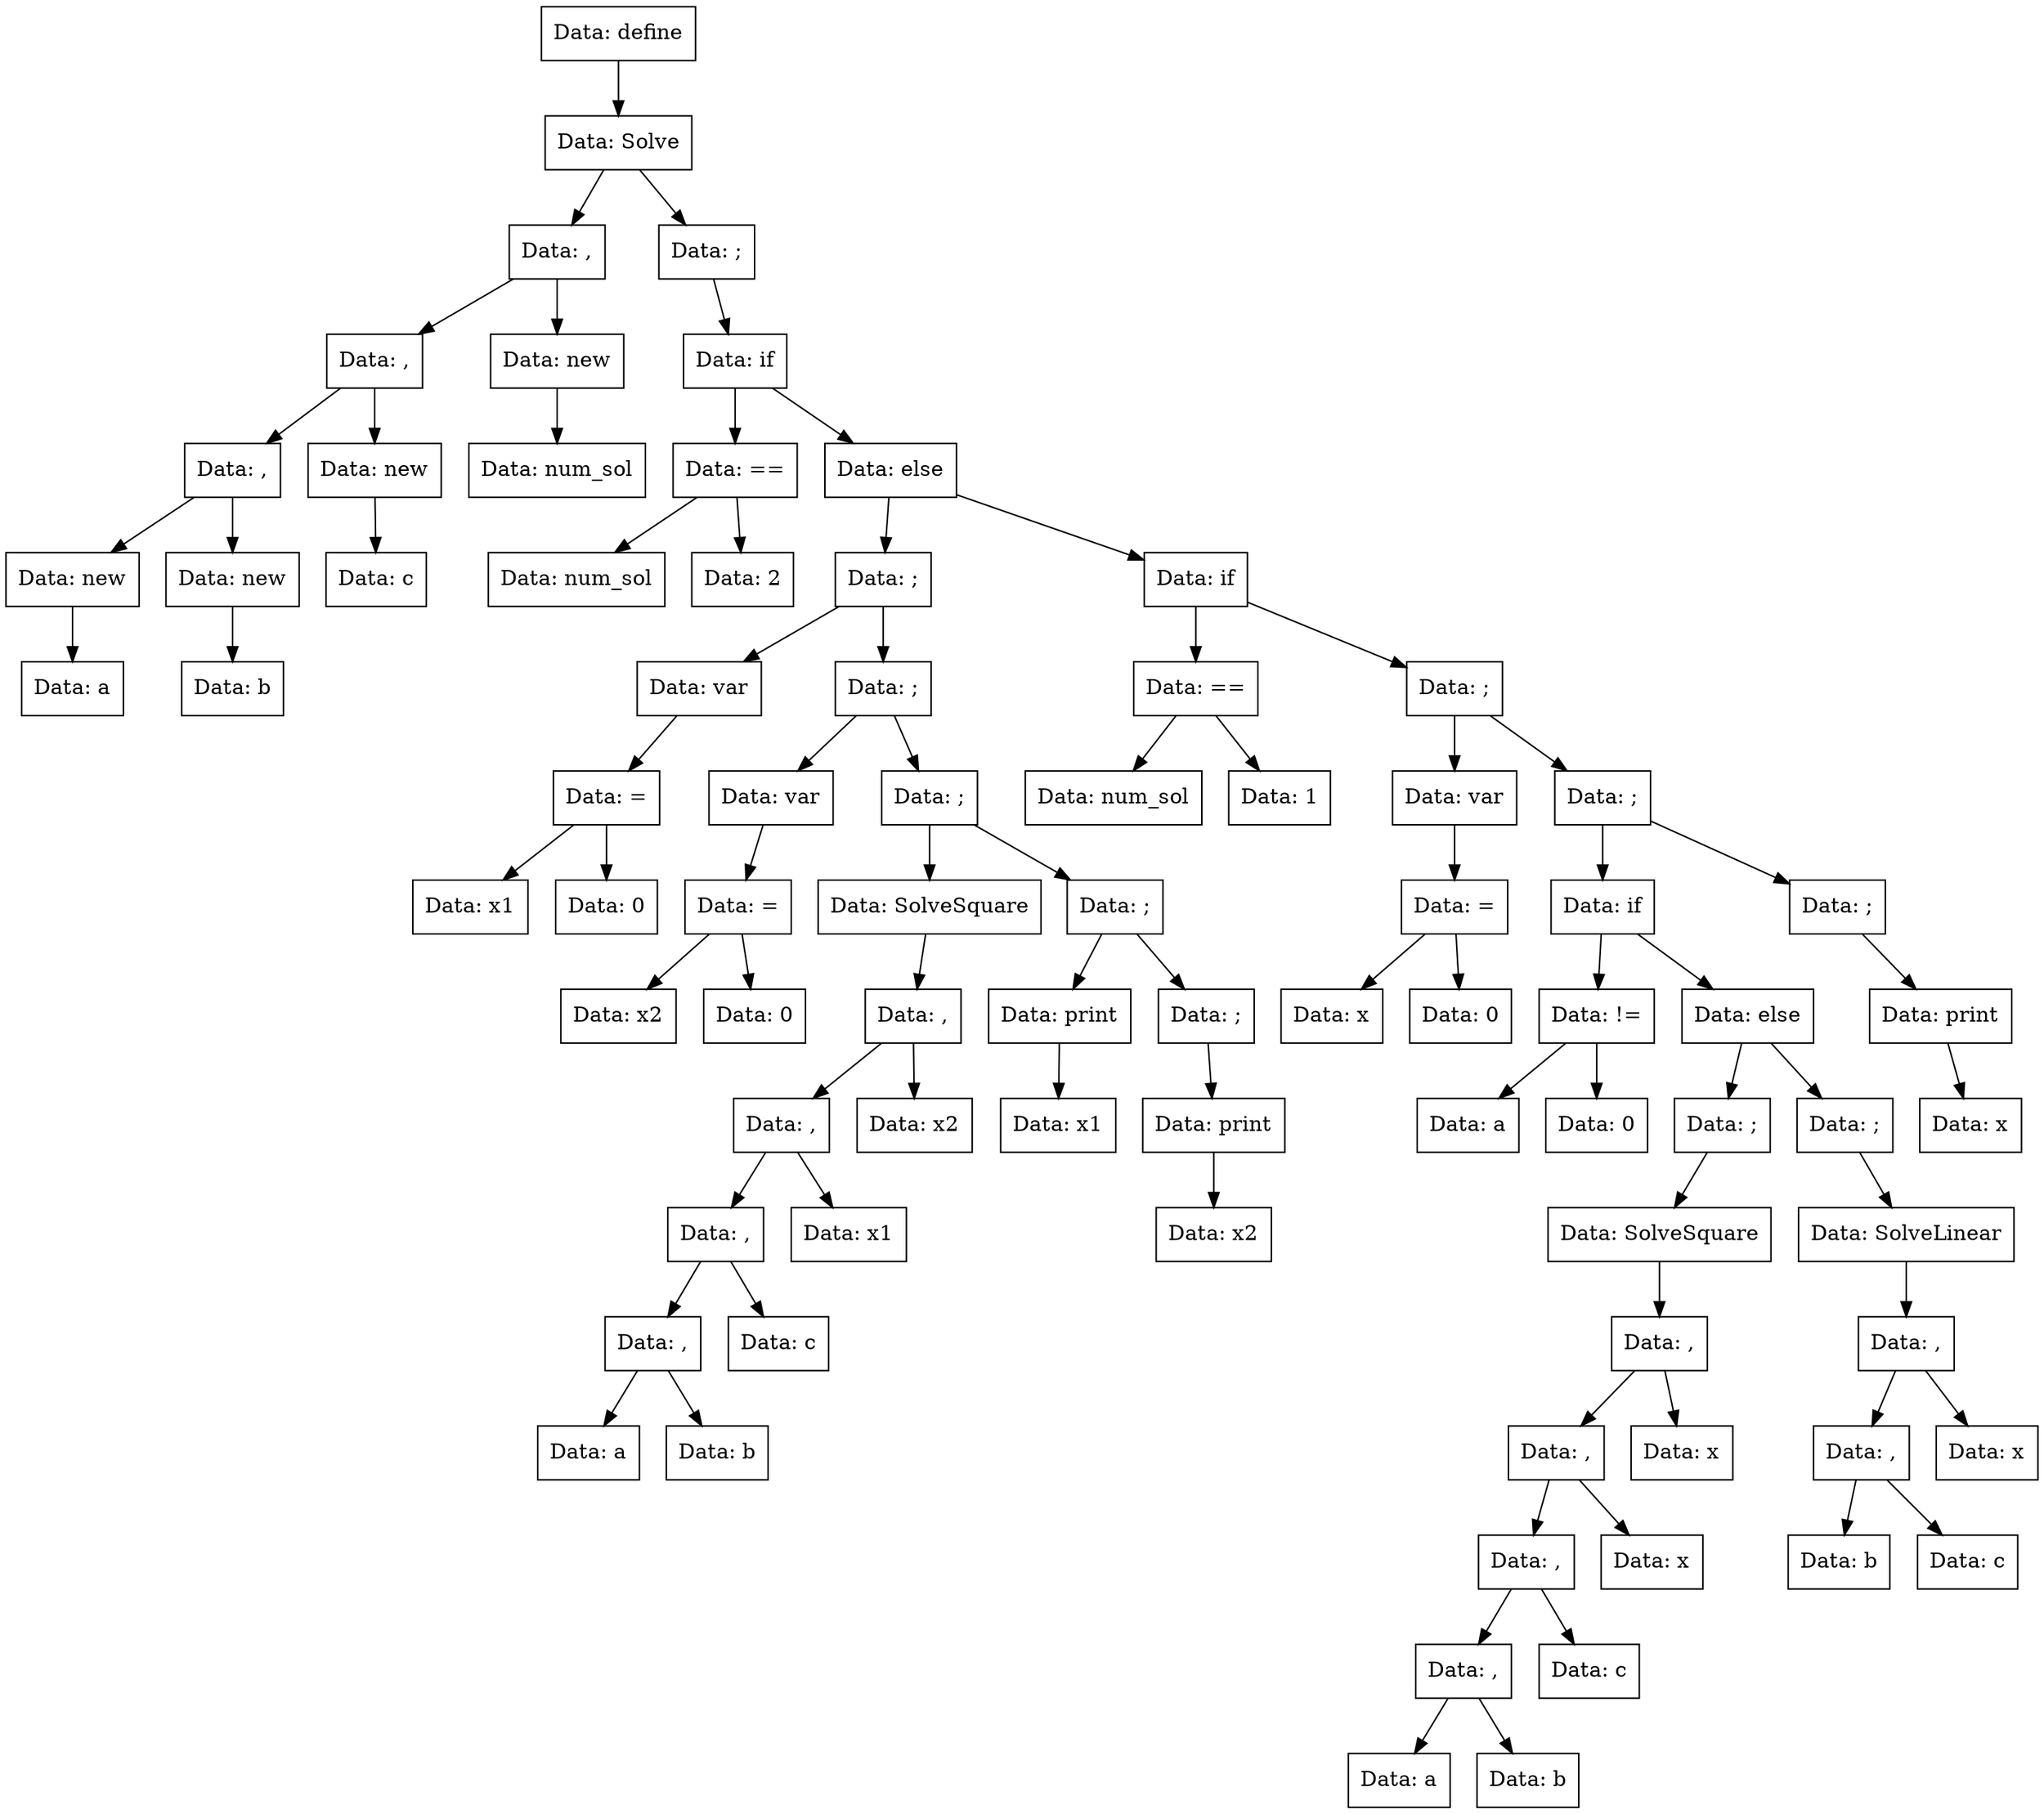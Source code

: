 digraph Solve{
Node0x562fe48889d0[shape="record", label="Data: define"];
Node0x562fe4888980[shape="record", label="Data: Solve"];
Node0x562fe48890b0[shape="record", label="Data: ,"];
Node0x562fe48893d0[shape="record", label="Data: ,"];
Node0x562fe4889010[shape="record", label="Data: ,"];
Node0x562fe4888e80[shape="record", label="Data: new"];
Node0x562fe48892e0[shape="record", label="Data: a"];
Node0x562fe4888e80->Node0x562fe48892e0;
Node0x562fe4889010->Node0x562fe4888e80;
Node0x562fe4888fc0[shape="record", label="Data: new"];
Node0x562fe488cee0[shape="record", label="Data: b"];
Node0x562fe4888fc0->Node0x562fe488cee0;
Node0x562fe4889010->Node0x562fe4888fc0;
Node0x562fe48893d0->Node0x562fe4889010;
Node0x562fe488cd50[shape="record", label="Data: new"];
Node0x562fe488cc10[shape="record", label="Data: c"];
Node0x562fe488cd50->Node0x562fe488cc10;
Node0x562fe48893d0->Node0x562fe488cd50;
Node0x562fe48890b0->Node0x562fe48893d0;
Node0x562fe4889150[shape="record", label="Data: new"];
Node0x562fe4888a70[shape="record", label="Data: num_sol"];
Node0x562fe4889150->Node0x562fe4888a70;
Node0x562fe48890b0->Node0x562fe4889150;
Node0x562fe4888980->Node0x562fe48890b0;
Node0x562fe4888cf0[shape="record", label="Data: ;"];
Node0x562fe4888930[shape="record", label="Data: if"];
Node0x562fe488d660[shape="record", label="Data: =="];
Node0x562fe488d4d0[shape="record", label="Data: num_sol"];
Node0x562fe488d660->Node0x562fe488d4d0;
Node0x562fe488d480[shape="record", label="Data: 2"];
Node0x562fe488d660->Node0x562fe488d480;
Node0x562fe4888930->Node0x562fe488d660;
Node0x562fe488d430[shape="record", label="Data: else"];
Node0x562fe488d070[shape="record", label="Data: ;"];
Node0x562fe488cf30[shape="record", label="Data: var"];
Node0x562fe488d700[shape="record", label="Data: ="];
Node0x562fe488d6b0[shape="record", label="Data: x1"];
Node0x562fe488d700->Node0x562fe488d6b0;
Node0x562fe488d610[shape="record", label="Data: 0"];
Node0x562fe488d700->Node0x562fe488d610;
Node0x562fe488cf30->Node0x562fe488d700;
Node0x562fe488d070->Node0x562fe488cf30;
Node0x562fe488d3e0[shape="record", label="Data: ;"];
Node0x562fe488d160[shape="record", label="Data: var"];
Node0x562fe488d110[shape="record", label="Data: ="];
Node0x562fe488d0c0[shape="record", label="Data: x2"];
Node0x562fe488d110->Node0x562fe488d0c0;
Node0x562fe488d570[shape="record", label="Data: 0"];
Node0x562fe488d110->Node0x562fe488d570;
Node0x562fe488d160->Node0x562fe488d110;
Node0x562fe488d3e0->Node0x562fe488d160;
Node0x562fe488d5c0[shape="record", label="Data: ;"];
Node0x562fe488d520[shape="record", label="Data: SolveSquare"];
Node0x562fe488d1b0[shape="record", label="Data: ,"];
Node0x562fe488cf80[shape="record", label="Data: ,"];
Node0x562fe488d2a0[shape="record", label="Data: ,"];
Node0x562fe488d2f0[shape="record", label="Data: ,"];
Node0x562fe488d250[shape="record", label="Data: a"];
Node0x562fe488d2f0->Node0x562fe488d250;
Node0x562fe488d340[shape="record", label="Data: b"];
Node0x562fe488d2f0->Node0x562fe488d340;
Node0x562fe488d2a0->Node0x562fe488d2f0;
Node0x562fe488d200[shape="record", label="Data: c"];
Node0x562fe488d2a0->Node0x562fe488d200;
Node0x562fe488cf80->Node0x562fe488d2a0;
Node0x562fe488d390[shape="record", label="Data: x1"];
Node0x562fe488cf80->Node0x562fe488d390;
Node0x562fe488d1b0->Node0x562fe488cf80;
Node0x562fe488d020[shape="record", label="Data: x2"];
Node0x562fe488d1b0->Node0x562fe488d020;
Node0x562fe488d520->Node0x562fe488d1b0;
Node0x562fe488d5c0->Node0x562fe488d520;
Node0x562fe488cd00[shape="record", label="Data: ;"];
Node0x562fe488cc60[shape="record", label="Data: print"];
Node0x562fe488ce40[shape="record", label="Data: x1"];
Node0x562fe488cc60->Node0x562fe488ce40;
Node0x562fe488cd00->Node0x562fe488cc60;
Node0x562fe488ce90[shape="record", label="Data: ;"];
Node0x562fe488cdf0[shape="record", label="Data: print"];
Node0x562fe488cda0[shape="record", label="Data: x2"];
Node0x562fe488cdf0->Node0x562fe488cda0;
Node0x562fe488ce90->Node0x562fe488cdf0;
Node0x562fe488cd00->Node0x562fe488ce90;
Node0x562fe488d5c0->Node0x562fe488cd00;
Node0x562fe488d3e0->Node0x562fe488d5c0;
Node0x562fe488d070->Node0x562fe488d3e0;
Node0x562fe488d430->Node0x562fe488d070;
Node0x562fe488cfd0[shape="record", label="Data: if"];
Node0x562fe488ccb0[shape="record", label="Data: =="];
Node0x562fe488cbc0[shape="record", label="Data: num_sol"];
Node0x562fe488ccb0->Node0x562fe488cbc0;
Node0x562fe488cb70[shape="record", label="Data: 1"];
Node0x562fe488ccb0->Node0x562fe488cb70;
Node0x562fe488cfd0->Node0x562fe488ccb0;
Node0x562fe488cb20[shape="record", label="Data: ;"];
Node0x562fe48891a0[shape="record", label="Data: var"];
Node0x562fe4888bb0[shape="record", label="Data: ="];
Node0x562fe488b7d0[shape="record", label="Data: x"];
Node0x562fe4888bb0->Node0x562fe488b7d0;
Node0x562fe4888c50[shape="record", label="Data: 0"];
Node0x562fe4888bb0->Node0x562fe4888c50;
Node0x562fe48891a0->Node0x562fe4888bb0;
Node0x562fe488cb20->Node0x562fe48891a0;
Node0x562fe488b870[shape="record", label="Data: ;"];
Node0x562fe4888e30[shape="record", label="Data: if"];
Node0x562fe4888d90[shape="record", label="Data: !="];
Node0x562fe4888a20[shape="record", label="Data: a"];
Node0x562fe4888d90->Node0x562fe4888a20;
Node0x562fe4888ac0[shape="record", label="Data: 0"];
Node0x562fe4888d90->Node0x562fe4888ac0;
Node0x562fe4888e30->Node0x562fe4888d90;
Node0x562fe488b8c0[shape="record", label="Data: else"];
Node0x562fe4889060[shape="record", label="Data: ;"];
Node0x562fe488cad0[shape="record", label="Data: SolveSquare"];
Node0x562fe48891f0[shape="record", label="Data: ,"];
Node0x562fe488b960[shape="record", label="Data: ,"];
Node0x562fe488ba50[shape="record", label="Data: ,"];
Node0x562fe4888f20[shape="record", label="Data: ,"];
Node0x562fe4888ed0[shape="record", label="Data: a"];
Node0x562fe4888f20->Node0x562fe4888ed0;
Node0x562fe4888ca0[shape="record", label="Data: b"];
Node0x562fe4888f20->Node0x562fe4888ca0;
Node0x562fe488ba50->Node0x562fe4888f20;
Node0x562fe4888b10[shape="record", label="Data: c"];
Node0x562fe488ba50->Node0x562fe4888b10;
Node0x562fe488b960->Node0x562fe488ba50;
Node0x562fe4888d40[shape="record", label="Data: x"];
Node0x562fe488b960->Node0x562fe4888d40;
Node0x562fe48891f0->Node0x562fe488b960;
Node0x562fe488b780[shape="record", label="Data: x"];
Node0x562fe48891f0->Node0x562fe488b780;
Node0x562fe488cad0->Node0x562fe48891f0;
Node0x562fe4889060->Node0x562fe488cad0;
Node0x562fe488b8c0->Node0x562fe4889060;
Node0x562fe4888de0[shape="record", label="Data: ;"];
Node0x562fe488ba00[shape="record", label="Data: SolveLinear"];
Node0x562fe488b820[shape="record", label="Data: ,"];
Node0x562fe4888c00[shape="record", label="Data: ,"];
Node0x562fe488baa0[shape="record", label="Data: b"];
Node0x562fe4888c00->Node0x562fe488baa0;
Node0x562fe4889290[shape="record", label="Data: c"];
Node0x562fe4888c00->Node0x562fe4889290;
Node0x562fe488b820->Node0x562fe4888c00;
Node0x562fe4888f70[shape="record", label="Data: x"];
Node0x562fe488b820->Node0x562fe4888f70;
Node0x562fe488ba00->Node0x562fe488b820;
Node0x562fe4888de0->Node0x562fe488ba00;
Node0x562fe488b8c0->Node0x562fe4888de0;
Node0x562fe4888e30->Node0x562fe488b8c0;
Node0x562fe488b870->Node0x562fe4888e30;
Node0x562fe488b9b0[shape="record", label="Data: ;"];
Node0x562fe488b910[shape="record", label="Data: print"];
Node0x562fe4889100[shape="record", label="Data: x"];
Node0x562fe488b910->Node0x562fe4889100;
Node0x562fe488b9b0->Node0x562fe488b910;
Node0x562fe488b870->Node0x562fe488b9b0;
Node0x562fe488cb20->Node0x562fe488b870;
Node0x562fe488cfd0->Node0x562fe488cb20;
Node0x562fe488d430->Node0x562fe488cfd0;
Node0x562fe4888930->Node0x562fe488d430;
Node0x562fe4888cf0->Node0x562fe4888930;
Node0x562fe4888980->Node0x562fe4888cf0;
Node0x562fe48889d0->Node0x562fe4888980;
}